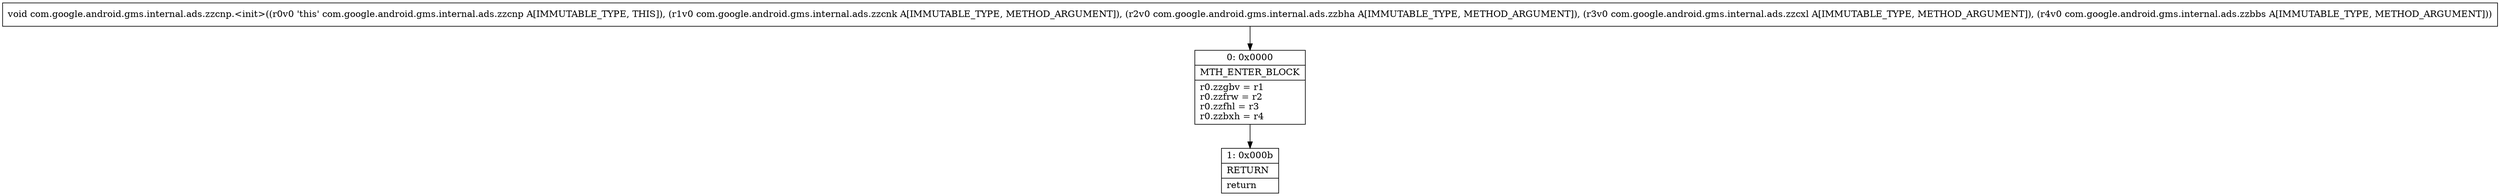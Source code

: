 digraph "CFG forcom.google.android.gms.internal.ads.zzcnp.\<init\>(Lcom\/google\/android\/gms\/internal\/ads\/zzcnk;Lcom\/google\/android\/gms\/internal\/ads\/zzbha;Lcom\/google\/android\/gms\/internal\/ads\/zzcxl;Lcom\/google\/android\/gms\/internal\/ads\/zzbbs;)V" {
Node_0 [shape=record,label="{0\:\ 0x0000|MTH_ENTER_BLOCK\l|r0.zzgbv = r1\lr0.zzfrw = r2\lr0.zzfhl = r3\lr0.zzbxh = r4\l}"];
Node_1 [shape=record,label="{1\:\ 0x000b|RETURN\l|return\l}"];
MethodNode[shape=record,label="{void com.google.android.gms.internal.ads.zzcnp.\<init\>((r0v0 'this' com.google.android.gms.internal.ads.zzcnp A[IMMUTABLE_TYPE, THIS]), (r1v0 com.google.android.gms.internal.ads.zzcnk A[IMMUTABLE_TYPE, METHOD_ARGUMENT]), (r2v0 com.google.android.gms.internal.ads.zzbha A[IMMUTABLE_TYPE, METHOD_ARGUMENT]), (r3v0 com.google.android.gms.internal.ads.zzcxl A[IMMUTABLE_TYPE, METHOD_ARGUMENT]), (r4v0 com.google.android.gms.internal.ads.zzbbs A[IMMUTABLE_TYPE, METHOD_ARGUMENT])) }"];
MethodNode -> Node_0;
Node_0 -> Node_1;
}


